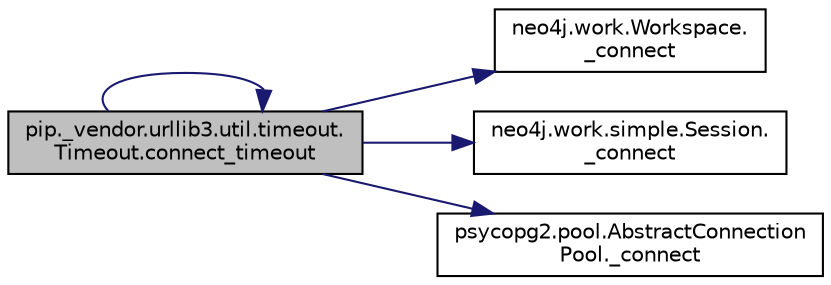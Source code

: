 digraph "pip._vendor.urllib3.util.timeout.Timeout.connect_timeout"
{
 // LATEX_PDF_SIZE
  edge [fontname="Helvetica",fontsize="10",labelfontname="Helvetica",labelfontsize="10"];
  node [fontname="Helvetica",fontsize="10",shape=record];
  rankdir="LR";
  Node1 [label="pip._vendor.urllib3.util.timeout.\lTimeout.connect_timeout",height=0.2,width=0.4,color="black", fillcolor="grey75", style="filled", fontcolor="black",tooltip=" "];
  Node1 -> Node2 [color="midnightblue",fontsize="10",style="solid",fontname="Helvetica"];
  Node2 [label="neo4j.work.Workspace.\l_connect",height=0.2,width=0.4,color="black", fillcolor="white", style="filled",URL="$d4/d0d/classneo4j_1_1work_1_1_workspace.html#a39763623f4f67c8d7d2f3f206b49e9e2",tooltip=" "];
  Node1 -> Node3 [color="midnightblue",fontsize="10",style="solid",fontname="Helvetica"];
  Node3 [label="neo4j.work.simple.Session.\l_connect",height=0.2,width=0.4,color="black", fillcolor="white", style="filled",URL="$d9/d69/classneo4j_1_1work_1_1simple_1_1_session.html#a1f2e91597f64e8fe3c91ece0f2168d64",tooltip=" "];
  Node1 -> Node4 [color="midnightblue",fontsize="10",style="solid",fontname="Helvetica"];
  Node4 [label="psycopg2.pool.AbstractConnection\lPool._connect",height=0.2,width=0.4,color="black", fillcolor="white", style="filled",URL="$dd/d73/classpsycopg2_1_1pool_1_1_abstract_connection_pool.html#a32e8bbfdcb6a476b4f8af96fbc36ffc5",tooltip=" "];
  Node1 -> Node1 [color="midnightblue",fontsize="10",style="solid",fontname="Helvetica"];
}

